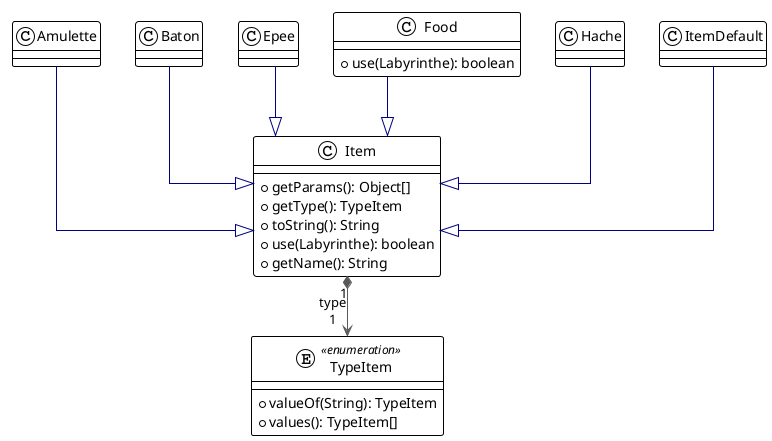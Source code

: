 @startuml

!theme plain
top to bottom direction
skinparam linetype ortho

class Amulette
class Baton
class Epee
class Food {
  + use(Labyrinthe): boolean
}
class Hache
class Item {
  + getParams(): Object[]
  + getType(): TypeItem
  + toString(): String
  + use(Labyrinthe): boolean
  + getName(): String
}
class ItemDefault
enum TypeItem << enumeration >> {
  + valueOf(String): TypeItem
  + values(): TypeItem[]
}

Amulette     -[#000082,plain]-^  Item
Baton        -[#000082,plain]-^  Item
Epee         -[#000082,plain]-^  Item
Food         -[#000082,plain]-^  Item
Hache        -[#000082,plain]-^  Item
Item        "1" *-[#595959,plain]-> "type\n1" TypeItem
ItemDefault  -[#000082,plain]-^  Item
@enduml
